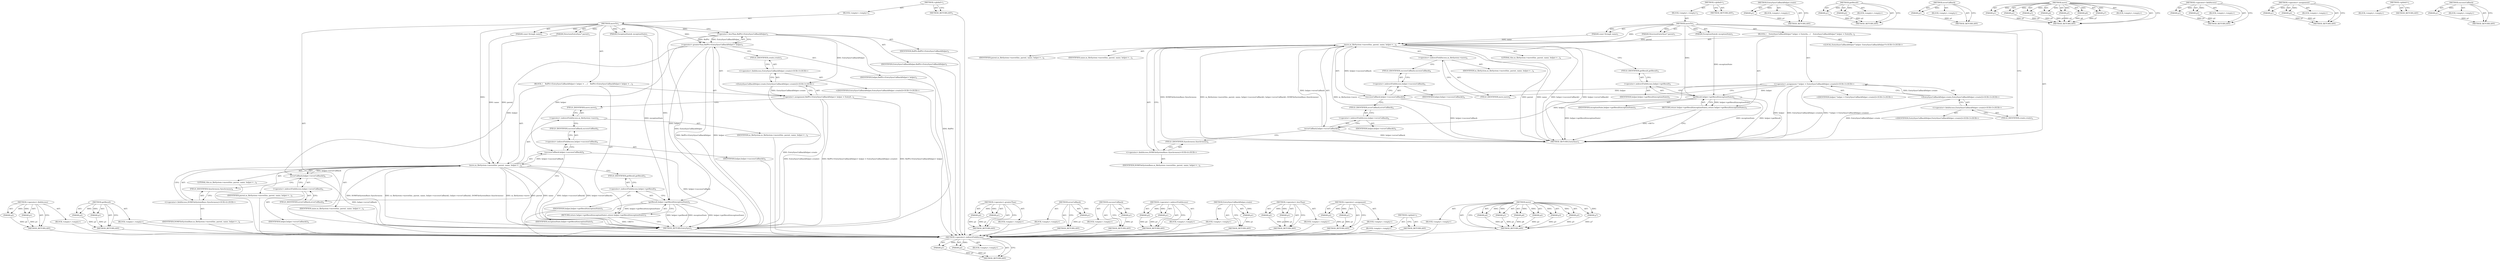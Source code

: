 digraph "successCallback" {
vulnerable_89 [label=<(METHOD,&lt;operator&gt;.fieldAccess)>];
vulnerable_90 [label=<(PARAM,p1)>];
vulnerable_91 [label=<(PARAM,p2)>];
vulnerable_92 [label=<(BLOCK,&lt;empty&gt;,&lt;empty&gt;)>];
vulnerable_93 [label=<(METHOD_RETURN,ANY)>];
vulnerable_117 [label=<(METHOD,getResult)>];
vulnerable_118 [label=<(PARAM,p1)>];
vulnerable_119 [label=<(PARAM,p2)>];
vulnerable_120 [label=<(BLOCK,&lt;empty&gt;,&lt;empty&gt;)>];
vulnerable_121 [label=<(METHOD_RETURN,ANY)>];
vulnerable_6 [label=<(METHOD,&lt;global&gt;)<SUB>1</SUB>>];
vulnerable_7 [label=<(BLOCK,&lt;empty&gt;,&lt;empty&gt;)<SUB>1</SUB>>];
vulnerable_8 [label=<(METHOD,moveTo)<SUB>1</SUB>>];
vulnerable_9 [label=<(PARAM,DirectoryEntrySync* parent)<SUB>1</SUB>>];
vulnerable_10 [label=<(PARAM,const String&amp; name)<SUB>1</SUB>>];
vulnerable_11 [label=<(PARAM,ExceptionState&amp; exceptionState)<SUB>1</SUB>>];
vulnerable_12 [label=<(BLOCK,{
    RefPtr&lt;EntrySyncCallbackHelper&gt; helper = ...,{
    RefPtr&lt;EntrySyncCallbackHelper&gt; helper = ...)<SUB>2</SUB>>];
vulnerable_13 [label=<(&lt;operator&gt;.assignment,RefPtr&lt;EntrySyncCallbackHelper&gt; helper = EntryS...)<SUB>3</SUB>>];
vulnerable_14 [label=<(&lt;operator&gt;.greaterThan,RefPtr&lt;EntrySyncCallbackHelper&gt; helper)<SUB>3</SUB>>];
vulnerable_15 [label=<(&lt;operator&gt;.lessThan,RefPtr&lt;EntrySyncCallbackHelper)<SUB>3</SUB>>];
vulnerable_16 [label=<(IDENTIFIER,RefPtr,RefPtr&lt;EntrySyncCallbackHelper)<SUB>3</SUB>>];
vulnerable_17 [label=<(IDENTIFIER,EntrySyncCallbackHelper,RefPtr&lt;EntrySyncCallbackHelper)<SUB>3</SUB>>];
vulnerable_18 [label=<(IDENTIFIER,helper,RefPtr&lt;EntrySyncCallbackHelper&gt; helper)<SUB>3</SUB>>];
vulnerable_19 [label="<(EntrySyncCallbackHelper.create,EntrySyncCallbackHelper::create())<SUB>3</SUB>>"];
vulnerable_20 [label="<(&lt;operator&gt;.fieldAccess,EntrySyncCallbackHelper::create)<SUB>3</SUB>>"];
vulnerable_21 [label="<(IDENTIFIER,EntrySyncCallbackHelper,EntrySyncCallbackHelper::create())<SUB>3</SUB>>"];
vulnerable_22 [label=<(FIELD_IDENTIFIER,create,create)<SUB>3</SUB>>];
vulnerable_23 [label=<(move,m_fileSystem-&gt;move(this, parent, name, helper-&gt;...)<SUB>4</SUB>>];
vulnerable_24 [label=<(&lt;operator&gt;.indirectFieldAccess,m_fileSystem-&gt;move)<SUB>4</SUB>>];
vulnerable_25 [label=<(IDENTIFIER,m_fileSystem,m_fileSystem-&gt;move(this, parent, name, helper-&gt;...)<SUB>4</SUB>>];
vulnerable_26 [label=<(FIELD_IDENTIFIER,move,move)<SUB>4</SUB>>];
vulnerable_27 [label=<(LITERAL,this,m_fileSystem-&gt;move(this, parent, name, helper-&gt;...)<SUB>4</SUB>>];
vulnerable_28 [label=<(IDENTIFIER,parent,m_fileSystem-&gt;move(this, parent, name, helper-&gt;...)<SUB>4</SUB>>];
vulnerable_29 [label=<(IDENTIFIER,name,m_fileSystem-&gt;move(this, parent, name, helper-&gt;...)<SUB>4</SUB>>];
vulnerable_30 [label=<(successCallback,helper-&gt;successCallback())<SUB>4</SUB>>];
vulnerable_31 [label=<(&lt;operator&gt;.indirectFieldAccess,helper-&gt;successCallback)<SUB>4</SUB>>];
vulnerable_32 [label=<(IDENTIFIER,helper,helper-&gt;successCallback())<SUB>4</SUB>>];
vulnerable_33 [label=<(FIELD_IDENTIFIER,successCallback,successCallback)<SUB>4</SUB>>];
vulnerable_34 [label=<(errorCallback,helper-&gt;errorCallback())<SUB>4</SUB>>];
vulnerable_35 [label=<(&lt;operator&gt;.indirectFieldAccess,helper-&gt;errorCallback)<SUB>4</SUB>>];
vulnerable_36 [label=<(IDENTIFIER,helper,helper-&gt;errorCallback())<SUB>4</SUB>>];
vulnerable_37 [label=<(FIELD_IDENTIFIER,errorCallback,errorCallback)<SUB>4</SUB>>];
vulnerable_38 [label="<(&lt;operator&gt;.fieldAccess,DOMFileSystemBase::Synchronous)<SUB>4</SUB>>"];
vulnerable_39 [label=<(IDENTIFIER,DOMFileSystemBase,m_fileSystem-&gt;move(this, parent, name, helper-&gt;...)<SUB>4</SUB>>];
vulnerable_40 [label=<(FIELD_IDENTIFIER,Synchronous,Synchronous)<SUB>4</SUB>>];
vulnerable_41 [label=<(RETURN,return helper-&gt;getResult(exceptionState);,return helper-&gt;getResult(exceptionState);)<SUB>5</SUB>>];
vulnerable_42 [label=<(getResult,helper-&gt;getResult(exceptionState))<SUB>5</SUB>>];
vulnerable_43 [label=<(&lt;operator&gt;.indirectFieldAccess,helper-&gt;getResult)<SUB>5</SUB>>];
vulnerable_44 [label=<(IDENTIFIER,helper,helper-&gt;getResult(exceptionState))<SUB>5</SUB>>];
vulnerable_45 [label=<(FIELD_IDENTIFIER,getResult,getResult)<SUB>5</SUB>>];
vulnerable_46 [label=<(IDENTIFIER,exceptionState,helper-&gt;getResult(exceptionState))<SUB>5</SUB>>];
vulnerable_47 [label=<(METHOD_RETURN,EntrySync)<SUB>1</SUB>>];
vulnerable_49 [label=<(METHOD_RETURN,ANY)<SUB>1</SUB>>];
vulnerable_75 [label=<(METHOD,&lt;operator&gt;.greaterThan)>];
vulnerable_76 [label=<(PARAM,p1)>];
vulnerable_77 [label=<(PARAM,p2)>];
vulnerable_78 [label=<(BLOCK,&lt;empty&gt;,&lt;empty&gt;)>];
vulnerable_79 [label=<(METHOD_RETURN,ANY)>];
vulnerable_113 [label=<(METHOD,errorCallback)>];
vulnerable_114 [label=<(PARAM,p1)>];
vulnerable_115 [label=<(BLOCK,&lt;empty&gt;,&lt;empty&gt;)>];
vulnerable_116 [label=<(METHOD_RETURN,ANY)>];
vulnerable_109 [label=<(METHOD,successCallback)>];
vulnerable_110 [label=<(PARAM,p1)>];
vulnerable_111 [label=<(BLOCK,&lt;empty&gt;,&lt;empty&gt;)>];
vulnerable_112 [label=<(METHOD_RETURN,ANY)>];
vulnerable_104 [label=<(METHOD,&lt;operator&gt;.indirectFieldAccess)>];
vulnerable_105 [label=<(PARAM,p1)>];
vulnerable_106 [label=<(PARAM,p2)>];
vulnerable_107 [label=<(BLOCK,&lt;empty&gt;,&lt;empty&gt;)>];
vulnerable_108 [label=<(METHOD_RETURN,ANY)>];
vulnerable_85 [label=<(METHOD,EntrySyncCallbackHelper.create)>];
vulnerable_86 [label=<(PARAM,p1)>];
vulnerable_87 [label=<(BLOCK,&lt;empty&gt;,&lt;empty&gt;)>];
vulnerable_88 [label=<(METHOD_RETURN,ANY)>];
vulnerable_80 [label=<(METHOD,&lt;operator&gt;.lessThan)>];
vulnerable_81 [label=<(PARAM,p1)>];
vulnerable_82 [label=<(PARAM,p2)>];
vulnerable_83 [label=<(BLOCK,&lt;empty&gt;,&lt;empty&gt;)>];
vulnerable_84 [label=<(METHOD_RETURN,ANY)>];
vulnerable_70 [label=<(METHOD,&lt;operator&gt;.assignment)>];
vulnerable_71 [label=<(PARAM,p1)>];
vulnerable_72 [label=<(PARAM,p2)>];
vulnerable_73 [label=<(BLOCK,&lt;empty&gt;,&lt;empty&gt;)>];
vulnerable_74 [label=<(METHOD_RETURN,ANY)>];
vulnerable_64 [label=<(METHOD,&lt;global&gt;)<SUB>1</SUB>>];
vulnerable_65 [label=<(BLOCK,&lt;empty&gt;,&lt;empty&gt;)>];
vulnerable_66 [label=<(METHOD_RETURN,ANY)>];
vulnerable_94 [label=<(METHOD,move)>];
vulnerable_95 [label=<(PARAM,p1)>];
vulnerable_96 [label=<(PARAM,p2)>];
vulnerable_97 [label=<(PARAM,p3)>];
vulnerable_98 [label=<(PARAM,p4)>];
vulnerable_99 [label=<(PARAM,p5)>];
vulnerable_100 [label=<(PARAM,p6)>];
vulnerable_101 [label=<(PARAM,p7)>];
vulnerable_102 [label=<(BLOCK,&lt;empty&gt;,&lt;empty&gt;)>];
vulnerable_103 [label=<(METHOD_RETURN,ANY)>];
fixed_93 [label=<(METHOD,&lt;operator&gt;.indirectFieldAccess)>];
fixed_94 [label=<(PARAM,p1)>];
fixed_95 [label=<(PARAM,p2)>];
fixed_96 [label=<(BLOCK,&lt;empty&gt;,&lt;empty&gt;)>];
fixed_97 [label=<(METHOD_RETURN,ANY)>];
fixed_6 [label=<(METHOD,&lt;global&gt;)<SUB>1</SUB>>];
fixed_7 [label=<(BLOCK,&lt;empty&gt;,&lt;empty&gt;)<SUB>1</SUB>>];
fixed_8 [label=<(METHOD,moveTo)<SUB>1</SUB>>];
fixed_9 [label=<(PARAM,DirectoryEntrySync* parent)<SUB>1</SUB>>];
fixed_10 [label=<(PARAM,const String&amp; name)<SUB>1</SUB>>];
fixed_11 [label=<(PARAM,ExceptionState&amp; exceptionState)<SUB>1</SUB>>];
fixed_12 [label=<(BLOCK,{
    EntrySyncCallbackHelper* helper = EntrySy...,{
    EntrySyncCallbackHelper* helper = EntrySy...)<SUB>2</SUB>>];
fixed_13 [label="<(LOCAL,EntrySyncCallbackHelper* helper: EntrySyncCallbackHelper*)<SUB>3</SUB>>"];
fixed_14 [label="<(&lt;operator&gt;.assignment,* helper = EntrySyncCallbackHelper::create())<SUB>3</SUB>>"];
fixed_15 [label="<(IDENTIFIER,helper,* helper = EntrySyncCallbackHelper::create())<SUB>3</SUB>>"];
fixed_16 [label="<(EntrySyncCallbackHelper.create,EntrySyncCallbackHelper::create())<SUB>3</SUB>>"];
fixed_17 [label="<(&lt;operator&gt;.fieldAccess,EntrySyncCallbackHelper::create)<SUB>3</SUB>>"];
fixed_18 [label="<(IDENTIFIER,EntrySyncCallbackHelper,EntrySyncCallbackHelper::create())<SUB>3</SUB>>"];
fixed_19 [label=<(FIELD_IDENTIFIER,create,create)<SUB>3</SUB>>];
fixed_20 [label=<(move,m_fileSystem-&gt;move(this, parent, name, helper-&gt;...)<SUB>4</SUB>>];
fixed_21 [label=<(&lt;operator&gt;.indirectFieldAccess,m_fileSystem-&gt;move)<SUB>4</SUB>>];
fixed_22 [label=<(IDENTIFIER,m_fileSystem,m_fileSystem-&gt;move(this, parent, name, helper-&gt;...)<SUB>4</SUB>>];
fixed_23 [label=<(FIELD_IDENTIFIER,move,move)<SUB>4</SUB>>];
fixed_24 [label=<(LITERAL,this,m_fileSystem-&gt;move(this, parent, name, helper-&gt;...)<SUB>4</SUB>>];
fixed_25 [label=<(IDENTIFIER,parent,m_fileSystem-&gt;move(this, parent, name, helper-&gt;...)<SUB>4</SUB>>];
fixed_26 [label=<(IDENTIFIER,name,m_fileSystem-&gt;move(this, parent, name, helper-&gt;...)<SUB>4</SUB>>];
fixed_27 [label=<(successCallback,helper-&gt;successCallback())<SUB>4</SUB>>];
fixed_28 [label=<(&lt;operator&gt;.indirectFieldAccess,helper-&gt;successCallback)<SUB>4</SUB>>];
fixed_29 [label=<(IDENTIFIER,helper,helper-&gt;successCallback())<SUB>4</SUB>>];
fixed_30 [label=<(FIELD_IDENTIFIER,successCallback,successCallback)<SUB>4</SUB>>];
fixed_31 [label=<(errorCallback,helper-&gt;errorCallback())<SUB>4</SUB>>];
fixed_32 [label=<(&lt;operator&gt;.indirectFieldAccess,helper-&gt;errorCallback)<SUB>4</SUB>>];
fixed_33 [label=<(IDENTIFIER,helper,helper-&gt;errorCallback())<SUB>4</SUB>>];
fixed_34 [label=<(FIELD_IDENTIFIER,errorCallback,errorCallback)<SUB>4</SUB>>];
fixed_35 [label="<(&lt;operator&gt;.fieldAccess,DOMFileSystemBase::Synchronous)<SUB>4</SUB>>"];
fixed_36 [label=<(IDENTIFIER,DOMFileSystemBase,m_fileSystem-&gt;move(this, parent, name, helper-&gt;...)<SUB>4</SUB>>];
fixed_37 [label=<(FIELD_IDENTIFIER,Synchronous,Synchronous)<SUB>4</SUB>>];
fixed_38 [label=<(RETURN,return helper-&gt;getResult(exceptionState);,return helper-&gt;getResult(exceptionState);)<SUB>5</SUB>>];
fixed_39 [label=<(getResult,helper-&gt;getResult(exceptionState))<SUB>5</SUB>>];
fixed_40 [label=<(&lt;operator&gt;.indirectFieldAccess,helper-&gt;getResult)<SUB>5</SUB>>];
fixed_41 [label=<(IDENTIFIER,helper,helper-&gt;getResult(exceptionState))<SUB>5</SUB>>];
fixed_42 [label=<(FIELD_IDENTIFIER,getResult,getResult)<SUB>5</SUB>>];
fixed_43 [label=<(IDENTIFIER,exceptionState,helper-&gt;getResult(exceptionState))<SUB>5</SUB>>];
fixed_44 [label=<(METHOD_RETURN,EntrySync)<SUB>1</SUB>>];
fixed_46 [label=<(METHOD_RETURN,ANY)<SUB>1</SUB>>];
fixed_74 [label=<(METHOD,EntrySyncCallbackHelper.create)>];
fixed_75 [label=<(PARAM,p1)>];
fixed_76 [label=<(BLOCK,&lt;empty&gt;,&lt;empty&gt;)>];
fixed_77 [label=<(METHOD_RETURN,ANY)>];
fixed_106 [label=<(METHOD,getResult)>];
fixed_107 [label=<(PARAM,p1)>];
fixed_108 [label=<(PARAM,p2)>];
fixed_109 [label=<(BLOCK,&lt;empty&gt;,&lt;empty&gt;)>];
fixed_110 [label=<(METHOD_RETURN,ANY)>];
fixed_102 [label=<(METHOD,errorCallback)>];
fixed_103 [label=<(PARAM,p1)>];
fixed_104 [label=<(BLOCK,&lt;empty&gt;,&lt;empty&gt;)>];
fixed_105 [label=<(METHOD_RETURN,ANY)>];
fixed_83 [label=<(METHOD,move)>];
fixed_84 [label=<(PARAM,p1)>];
fixed_85 [label=<(PARAM,p2)>];
fixed_86 [label=<(PARAM,p3)>];
fixed_87 [label=<(PARAM,p4)>];
fixed_88 [label=<(PARAM,p5)>];
fixed_89 [label=<(PARAM,p6)>];
fixed_90 [label=<(PARAM,p7)>];
fixed_91 [label=<(BLOCK,&lt;empty&gt;,&lt;empty&gt;)>];
fixed_92 [label=<(METHOD_RETURN,ANY)>];
fixed_78 [label=<(METHOD,&lt;operator&gt;.fieldAccess)>];
fixed_79 [label=<(PARAM,p1)>];
fixed_80 [label=<(PARAM,p2)>];
fixed_81 [label=<(BLOCK,&lt;empty&gt;,&lt;empty&gt;)>];
fixed_82 [label=<(METHOD_RETURN,ANY)>];
fixed_69 [label=<(METHOD,&lt;operator&gt;.assignment)>];
fixed_70 [label=<(PARAM,p1)>];
fixed_71 [label=<(PARAM,p2)>];
fixed_72 [label=<(BLOCK,&lt;empty&gt;,&lt;empty&gt;)>];
fixed_73 [label=<(METHOD_RETURN,ANY)>];
fixed_63 [label=<(METHOD,&lt;global&gt;)<SUB>1</SUB>>];
fixed_64 [label=<(BLOCK,&lt;empty&gt;,&lt;empty&gt;)>];
fixed_65 [label=<(METHOD_RETURN,ANY)>];
fixed_98 [label=<(METHOD,successCallback)>];
fixed_99 [label=<(PARAM,p1)>];
fixed_100 [label=<(BLOCK,&lt;empty&gt;,&lt;empty&gt;)>];
fixed_101 [label=<(METHOD_RETURN,ANY)>];
vulnerable_89 -> vulnerable_90  [key=0, label="AST: "];
vulnerable_89 -> vulnerable_90  [key=1, label="DDG: "];
vulnerable_89 -> vulnerable_92  [key=0, label="AST: "];
vulnerable_89 -> vulnerable_91  [key=0, label="AST: "];
vulnerable_89 -> vulnerable_91  [key=1, label="DDG: "];
vulnerable_89 -> vulnerable_93  [key=0, label="AST: "];
vulnerable_89 -> vulnerable_93  [key=1, label="CFG: "];
vulnerable_90 -> vulnerable_93  [key=0, label="DDG: p1"];
vulnerable_91 -> vulnerable_93  [key=0, label="DDG: p2"];
vulnerable_92 -> fixed_93  [key=0];
vulnerable_93 -> fixed_93  [key=0];
vulnerable_117 -> vulnerable_118  [key=0, label="AST: "];
vulnerable_117 -> vulnerable_118  [key=1, label="DDG: "];
vulnerable_117 -> vulnerable_120  [key=0, label="AST: "];
vulnerable_117 -> vulnerable_119  [key=0, label="AST: "];
vulnerable_117 -> vulnerable_119  [key=1, label="DDG: "];
vulnerable_117 -> vulnerable_121  [key=0, label="AST: "];
vulnerable_117 -> vulnerable_121  [key=1, label="CFG: "];
vulnerable_118 -> vulnerable_121  [key=0, label="DDG: p1"];
vulnerable_119 -> vulnerable_121  [key=0, label="DDG: p2"];
vulnerable_120 -> fixed_93  [key=0];
vulnerable_121 -> fixed_93  [key=0];
vulnerable_6 -> vulnerable_7  [key=0, label="AST: "];
vulnerable_6 -> vulnerable_49  [key=0, label="AST: "];
vulnerable_6 -> vulnerable_49  [key=1, label="CFG: "];
vulnerable_7 -> vulnerable_8  [key=0, label="AST: "];
vulnerable_8 -> vulnerable_9  [key=0, label="AST: "];
vulnerable_8 -> vulnerable_9  [key=1, label="DDG: "];
vulnerable_8 -> vulnerable_10  [key=0, label="AST: "];
vulnerable_8 -> vulnerable_10  [key=1, label="DDG: "];
vulnerable_8 -> vulnerable_11  [key=0, label="AST: "];
vulnerable_8 -> vulnerable_11  [key=1, label="DDG: "];
vulnerable_8 -> vulnerable_12  [key=0, label="AST: "];
vulnerable_8 -> vulnerable_47  [key=0, label="AST: "];
vulnerable_8 -> vulnerable_15  [key=0, label="CFG: "];
vulnerable_8 -> vulnerable_15  [key=1, label="DDG: "];
vulnerable_8 -> vulnerable_23  [key=0, label="DDG: "];
vulnerable_8 -> vulnerable_14  [key=0, label="DDG: "];
vulnerable_8 -> vulnerable_42  [key=0, label="DDG: "];
vulnerable_9 -> vulnerable_23  [key=0, label="DDG: parent"];
vulnerable_10 -> vulnerable_23  [key=0, label="DDG: name"];
vulnerable_11 -> vulnerable_42  [key=0, label="DDG: exceptionState"];
vulnerable_12 -> vulnerable_13  [key=0, label="AST: "];
vulnerable_12 -> vulnerable_23  [key=0, label="AST: "];
vulnerable_12 -> vulnerable_41  [key=0, label="AST: "];
vulnerable_13 -> vulnerable_14  [key=0, label="AST: "];
vulnerable_13 -> vulnerable_19  [key=0, label="AST: "];
vulnerable_13 -> vulnerable_26  [key=0, label="CFG: "];
vulnerable_13 -> vulnerable_47  [key=0, label="DDG: RefPtr&lt;EntrySyncCallbackHelper&gt; helper"];
vulnerable_13 -> vulnerable_47  [key=1, label="DDG: EntrySyncCallbackHelper::create()"];
vulnerable_13 -> vulnerable_47  [key=2, label="DDG: RefPtr&lt;EntrySyncCallbackHelper&gt; helper = EntrySyncCallbackHelper::create()"];
vulnerable_14 -> vulnerable_15  [key=0, label="AST: "];
vulnerable_14 -> vulnerable_18  [key=0, label="AST: "];
vulnerable_14 -> vulnerable_22  [key=0, label="CFG: "];
vulnerable_14 -> vulnerable_47  [key=0, label="DDG: RefPtr&lt;EntrySyncCallbackHelper"];
vulnerable_14 -> vulnerable_47  [key=1, label="DDG: helper"];
vulnerable_14 -> vulnerable_30  [key=0, label="DDG: helper"];
vulnerable_14 -> vulnerable_34  [key=0, label="DDG: helper"];
vulnerable_14 -> vulnerable_42  [key=0, label="DDG: helper"];
vulnerable_15 -> vulnerable_16  [key=0, label="AST: "];
vulnerable_15 -> vulnerable_17  [key=0, label="AST: "];
vulnerable_15 -> vulnerable_14  [key=0, label="CFG: "];
vulnerable_15 -> vulnerable_14  [key=1, label="DDG: RefPtr"];
vulnerable_15 -> vulnerable_14  [key=2, label="DDG: EntrySyncCallbackHelper"];
vulnerable_15 -> vulnerable_47  [key=0, label="DDG: EntrySyncCallbackHelper"];
vulnerable_15 -> vulnerable_47  [key=1, label="DDG: RefPtr"];
vulnerable_15 -> vulnerable_19  [key=0, label="DDG: EntrySyncCallbackHelper"];
vulnerable_16 -> fixed_93  [key=0];
vulnerable_17 -> fixed_93  [key=0];
vulnerable_18 -> fixed_93  [key=0];
vulnerable_19 -> vulnerable_20  [key=0, label="AST: "];
vulnerable_19 -> vulnerable_13  [key=0, label="CFG: "];
vulnerable_19 -> vulnerable_13  [key=1, label="DDG: EntrySyncCallbackHelper::create"];
vulnerable_19 -> vulnerable_47  [key=0, label="DDG: EntrySyncCallbackHelper::create"];
vulnerable_20 -> vulnerable_21  [key=0, label="AST: "];
vulnerable_20 -> vulnerable_22  [key=0, label="AST: "];
vulnerable_20 -> vulnerable_19  [key=0, label="CFG: "];
vulnerable_21 -> fixed_93  [key=0];
vulnerable_22 -> vulnerable_20  [key=0, label="CFG: "];
vulnerable_23 -> vulnerable_24  [key=0, label="AST: "];
vulnerable_23 -> vulnerable_27  [key=0, label="AST: "];
vulnerable_23 -> vulnerable_28  [key=0, label="AST: "];
vulnerable_23 -> vulnerable_29  [key=0, label="AST: "];
vulnerable_23 -> vulnerable_30  [key=0, label="AST: "];
vulnerable_23 -> vulnerable_34  [key=0, label="AST: "];
vulnerable_23 -> vulnerable_38  [key=0, label="AST: "];
vulnerable_23 -> vulnerable_45  [key=0, label="CFG: "];
vulnerable_23 -> vulnerable_47  [key=0, label="DDG: m_fileSystem-&gt;move"];
vulnerable_23 -> vulnerable_47  [key=1, label="DDG: parent"];
vulnerable_23 -> vulnerable_47  [key=2, label="DDG: name"];
vulnerable_23 -> vulnerable_47  [key=3, label="DDG: helper-&gt;successCallback()"];
vulnerable_23 -> vulnerable_47  [key=4, label="DDG: helper-&gt;errorCallback()"];
vulnerable_23 -> vulnerable_47  [key=5, label="DDG: DOMFileSystemBase::Synchronous"];
vulnerable_23 -> vulnerable_47  [key=6, label="DDG: m_fileSystem-&gt;move(this, parent, name, helper-&gt;successCallback(), helper-&gt;errorCallback(), DOMFileSystemBase::Synchronous)"];
vulnerable_24 -> vulnerable_25  [key=0, label="AST: "];
vulnerable_24 -> vulnerable_26  [key=0, label="AST: "];
vulnerable_24 -> vulnerable_33  [key=0, label="CFG: "];
vulnerable_25 -> fixed_93  [key=0];
vulnerable_26 -> vulnerable_24  [key=0, label="CFG: "];
vulnerable_27 -> fixed_93  [key=0];
vulnerable_28 -> fixed_93  [key=0];
vulnerable_29 -> fixed_93  [key=0];
vulnerable_30 -> vulnerable_31  [key=0, label="AST: "];
vulnerable_30 -> vulnerable_37  [key=0, label="CFG: "];
vulnerable_30 -> vulnerable_47  [key=0, label="DDG: helper-&gt;successCallback"];
vulnerable_30 -> vulnerable_23  [key=0, label="DDG: helper-&gt;successCallback"];
vulnerable_31 -> vulnerable_32  [key=0, label="AST: "];
vulnerable_31 -> vulnerable_33  [key=0, label="AST: "];
vulnerable_31 -> vulnerable_30  [key=0, label="CFG: "];
vulnerable_32 -> fixed_93  [key=0];
vulnerable_33 -> vulnerable_31  [key=0, label="CFG: "];
vulnerable_34 -> vulnerable_35  [key=0, label="AST: "];
vulnerable_34 -> vulnerable_40  [key=0, label="CFG: "];
vulnerable_34 -> vulnerable_47  [key=0, label="DDG: helper-&gt;errorCallback"];
vulnerable_34 -> vulnerable_23  [key=0, label="DDG: helper-&gt;errorCallback"];
vulnerable_35 -> vulnerable_36  [key=0, label="AST: "];
vulnerable_35 -> vulnerable_37  [key=0, label="AST: "];
vulnerable_35 -> vulnerable_34  [key=0, label="CFG: "];
vulnerable_36 -> fixed_93  [key=0];
vulnerable_37 -> vulnerable_35  [key=0, label="CFG: "];
vulnerable_38 -> vulnerable_39  [key=0, label="AST: "];
vulnerable_38 -> vulnerable_40  [key=0, label="AST: "];
vulnerable_38 -> vulnerable_23  [key=0, label="CFG: "];
vulnerable_39 -> fixed_93  [key=0];
vulnerable_40 -> vulnerable_38  [key=0, label="CFG: "];
vulnerable_41 -> vulnerable_42  [key=0, label="AST: "];
vulnerable_41 -> vulnerable_47  [key=0, label="CFG: "];
vulnerable_41 -> vulnerable_47  [key=1, label="DDG: &lt;RET&gt;"];
vulnerable_42 -> vulnerable_43  [key=0, label="AST: "];
vulnerable_42 -> vulnerable_46  [key=0, label="AST: "];
vulnerable_42 -> vulnerable_41  [key=0, label="CFG: "];
vulnerable_42 -> vulnerable_41  [key=1, label="DDG: helper-&gt;getResult(exceptionState)"];
vulnerable_42 -> vulnerable_47  [key=0, label="DDG: helper-&gt;getResult"];
vulnerable_42 -> vulnerable_47  [key=1, label="DDG: exceptionState"];
vulnerable_42 -> vulnerable_47  [key=2, label="DDG: helper-&gt;getResult(exceptionState)"];
vulnerable_43 -> vulnerable_44  [key=0, label="AST: "];
vulnerable_43 -> vulnerable_45  [key=0, label="AST: "];
vulnerable_43 -> vulnerable_42  [key=0, label="CFG: "];
vulnerable_44 -> fixed_93  [key=0];
vulnerable_45 -> vulnerable_43  [key=0, label="CFG: "];
vulnerable_46 -> fixed_93  [key=0];
vulnerable_47 -> fixed_93  [key=0];
vulnerable_49 -> fixed_93  [key=0];
vulnerable_75 -> vulnerable_76  [key=0, label="AST: "];
vulnerable_75 -> vulnerable_76  [key=1, label="DDG: "];
vulnerable_75 -> vulnerable_78  [key=0, label="AST: "];
vulnerable_75 -> vulnerable_77  [key=0, label="AST: "];
vulnerable_75 -> vulnerable_77  [key=1, label="DDG: "];
vulnerable_75 -> vulnerable_79  [key=0, label="AST: "];
vulnerable_75 -> vulnerable_79  [key=1, label="CFG: "];
vulnerable_76 -> vulnerable_79  [key=0, label="DDG: p1"];
vulnerable_77 -> vulnerable_79  [key=0, label="DDG: p2"];
vulnerable_78 -> fixed_93  [key=0];
vulnerable_79 -> fixed_93  [key=0];
vulnerable_113 -> vulnerable_114  [key=0, label="AST: "];
vulnerable_113 -> vulnerable_114  [key=1, label="DDG: "];
vulnerable_113 -> vulnerable_115  [key=0, label="AST: "];
vulnerable_113 -> vulnerable_116  [key=0, label="AST: "];
vulnerable_113 -> vulnerable_116  [key=1, label="CFG: "];
vulnerable_114 -> vulnerable_116  [key=0, label="DDG: p1"];
vulnerable_115 -> fixed_93  [key=0];
vulnerable_116 -> fixed_93  [key=0];
vulnerable_109 -> vulnerable_110  [key=0, label="AST: "];
vulnerable_109 -> vulnerable_110  [key=1, label="DDG: "];
vulnerable_109 -> vulnerable_111  [key=0, label="AST: "];
vulnerable_109 -> vulnerable_112  [key=0, label="AST: "];
vulnerable_109 -> vulnerable_112  [key=1, label="CFG: "];
vulnerable_110 -> vulnerable_112  [key=0, label="DDG: p1"];
vulnerable_111 -> fixed_93  [key=0];
vulnerable_112 -> fixed_93  [key=0];
vulnerable_104 -> vulnerable_105  [key=0, label="AST: "];
vulnerable_104 -> vulnerable_105  [key=1, label="DDG: "];
vulnerable_104 -> vulnerable_107  [key=0, label="AST: "];
vulnerable_104 -> vulnerable_106  [key=0, label="AST: "];
vulnerable_104 -> vulnerable_106  [key=1, label="DDG: "];
vulnerable_104 -> vulnerable_108  [key=0, label="AST: "];
vulnerable_104 -> vulnerable_108  [key=1, label="CFG: "];
vulnerable_105 -> vulnerable_108  [key=0, label="DDG: p1"];
vulnerable_106 -> vulnerable_108  [key=0, label="DDG: p2"];
vulnerable_107 -> fixed_93  [key=0];
vulnerable_108 -> fixed_93  [key=0];
vulnerable_85 -> vulnerable_86  [key=0, label="AST: "];
vulnerable_85 -> vulnerable_86  [key=1, label="DDG: "];
vulnerable_85 -> vulnerable_87  [key=0, label="AST: "];
vulnerable_85 -> vulnerable_88  [key=0, label="AST: "];
vulnerable_85 -> vulnerable_88  [key=1, label="CFG: "];
vulnerable_86 -> vulnerable_88  [key=0, label="DDG: p1"];
vulnerable_87 -> fixed_93  [key=0];
vulnerable_88 -> fixed_93  [key=0];
vulnerable_80 -> vulnerable_81  [key=0, label="AST: "];
vulnerable_80 -> vulnerable_81  [key=1, label="DDG: "];
vulnerable_80 -> vulnerable_83  [key=0, label="AST: "];
vulnerable_80 -> vulnerable_82  [key=0, label="AST: "];
vulnerable_80 -> vulnerable_82  [key=1, label="DDG: "];
vulnerable_80 -> vulnerable_84  [key=0, label="AST: "];
vulnerable_80 -> vulnerable_84  [key=1, label="CFG: "];
vulnerable_81 -> vulnerable_84  [key=0, label="DDG: p1"];
vulnerable_82 -> vulnerable_84  [key=0, label="DDG: p2"];
vulnerable_83 -> fixed_93  [key=0];
vulnerable_84 -> fixed_93  [key=0];
vulnerable_70 -> vulnerable_71  [key=0, label="AST: "];
vulnerable_70 -> vulnerable_71  [key=1, label="DDG: "];
vulnerable_70 -> vulnerable_73  [key=0, label="AST: "];
vulnerable_70 -> vulnerable_72  [key=0, label="AST: "];
vulnerable_70 -> vulnerable_72  [key=1, label="DDG: "];
vulnerable_70 -> vulnerable_74  [key=0, label="AST: "];
vulnerable_70 -> vulnerable_74  [key=1, label="CFG: "];
vulnerable_71 -> vulnerable_74  [key=0, label="DDG: p1"];
vulnerable_72 -> vulnerable_74  [key=0, label="DDG: p2"];
vulnerable_73 -> fixed_93  [key=0];
vulnerable_74 -> fixed_93  [key=0];
vulnerable_64 -> vulnerable_65  [key=0, label="AST: "];
vulnerable_64 -> vulnerable_66  [key=0, label="AST: "];
vulnerable_64 -> vulnerable_66  [key=1, label="CFG: "];
vulnerable_65 -> fixed_93  [key=0];
vulnerable_66 -> fixed_93  [key=0];
vulnerable_94 -> vulnerable_95  [key=0, label="AST: "];
vulnerable_94 -> vulnerable_95  [key=1, label="DDG: "];
vulnerable_94 -> vulnerable_102  [key=0, label="AST: "];
vulnerable_94 -> vulnerable_96  [key=0, label="AST: "];
vulnerable_94 -> vulnerable_96  [key=1, label="DDG: "];
vulnerable_94 -> vulnerable_103  [key=0, label="AST: "];
vulnerable_94 -> vulnerable_103  [key=1, label="CFG: "];
vulnerable_94 -> vulnerable_97  [key=0, label="AST: "];
vulnerable_94 -> vulnerable_97  [key=1, label="DDG: "];
vulnerable_94 -> vulnerable_98  [key=0, label="AST: "];
vulnerable_94 -> vulnerable_98  [key=1, label="DDG: "];
vulnerable_94 -> vulnerable_99  [key=0, label="AST: "];
vulnerable_94 -> vulnerable_99  [key=1, label="DDG: "];
vulnerable_94 -> vulnerable_100  [key=0, label="AST: "];
vulnerable_94 -> vulnerable_100  [key=1, label="DDG: "];
vulnerable_94 -> vulnerable_101  [key=0, label="AST: "];
vulnerable_94 -> vulnerable_101  [key=1, label="DDG: "];
vulnerable_95 -> vulnerable_103  [key=0, label="DDG: p1"];
vulnerable_96 -> vulnerable_103  [key=0, label="DDG: p2"];
vulnerable_97 -> vulnerable_103  [key=0, label="DDG: p3"];
vulnerable_98 -> vulnerable_103  [key=0, label="DDG: p4"];
vulnerable_99 -> vulnerable_103  [key=0, label="DDG: p5"];
vulnerable_100 -> vulnerable_103  [key=0, label="DDG: p6"];
vulnerable_101 -> vulnerable_103  [key=0, label="DDG: p7"];
vulnerable_102 -> fixed_93  [key=0];
vulnerable_103 -> fixed_93  [key=0];
fixed_93 -> fixed_94  [key=0, label="AST: "];
fixed_93 -> fixed_94  [key=1, label="DDG: "];
fixed_93 -> fixed_96  [key=0, label="AST: "];
fixed_93 -> fixed_95  [key=0, label="AST: "];
fixed_93 -> fixed_95  [key=1, label="DDG: "];
fixed_93 -> fixed_97  [key=0, label="AST: "];
fixed_93 -> fixed_97  [key=1, label="CFG: "];
fixed_94 -> fixed_97  [key=0, label="DDG: p1"];
fixed_95 -> fixed_97  [key=0, label="DDG: p2"];
fixed_6 -> fixed_7  [key=0, label="AST: "];
fixed_6 -> fixed_46  [key=0, label="AST: "];
fixed_6 -> fixed_46  [key=1, label="CFG: "];
fixed_7 -> fixed_8  [key=0, label="AST: "];
fixed_8 -> fixed_9  [key=0, label="AST: "];
fixed_8 -> fixed_9  [key=1, label="DDG: "];
fixed_8 -> fixed_10  [key=0, label="AST: "];
fixed_8 -> fixed_10  [key=1, label="DDG: "];
fixed_8 -> fixed_11  [key=0, label="AST: "];
fixed_8 -> fixed_11  [key=1, label="DDG: "];
fixed_8 -> fixed_12  [key=0, label="AST: "];
fixed_8 -> fixed_44  [key=0, label="AST: "];
fixed_8 -> fixed_19  [key=0, label="CFG: "];
fixed_8 -> fixed_20  [key=0, label="DDG: "];
fixed_8 -> fixed_39  [key=0, label="DDG: "];
fixed_9 -> fixed_20  [key=0, label="DDG: parent"];
fixed_10 -> fixed_20  [key=0, label="DDG: name"];
fixed_11 -> fixed_39  [key=0, label="DDG: exceptionState"];
fixed_12 -> fixed_13  [key=0, label="AST: "];
fixed_12 -> fixed_14  [key=0, label="AST: "];
fixed_12 -> fixed_20  [key=0, label="AST: "];
fixed_12 -> fixed_38  [key=0, label="AST: "];
fixed_14 -> fixed_15  [key=0, label="AST: "];
fixed_14 -> fixed_16  [key=0, label="AST: "];
fixed_14 -> fixed_23  [key=0, label="CFG: "];
fixed_14 -> fixed_44  [key=0, label="DDG: helper"];
fixed_14 -> fixed_44  [key=1, label="DDG: EntrySyncCallbackHelper::create()"];
fixed_14 -> fixed_44  [key=2, label="DDG: * helper = EntrySyncCallbackHelper::create()"];
fixed_14 -> fixed_27  [key=0, label="DDG: helper"];
fixed_14 -> fixed_31  [key=0, label="DDG: helper"];
fixed_14 -> fixed_39  [key=0, label="DDG: helper"];
fixed_16 -> fixed_17  [key=0, label="AST: "];
fixed_16 -> fixed_14  [key=0, label="CFG: "];
fixed_16 -> fixed_14  [key=1, label="DDG: EntrySyncCallbackHelper::create"];
fixed_16 -> fixed_44  [key=0, label="DDG: EntrySyncCallbackHelper::create"];
fixed_17 -> fixed_18  [key=0, label="AST: "];
fixed_17 -> fixed_19  [key=0, label="AST: "];
fixed_17 -> fixed_16  [key=0, label="CFG: "];
fixed_19 -> fixed_17  [key=0, label="CFG: "];
fixed_20 -> fixed_21  [key=0, label="AST: "];
fixed_20 -> fixed_24  [key=0, label="AST: "];
fixed_20 -> fixed_25  [key=0, label="AST: "];
fixed_20 -> fixed_26  [key=0, label="AST: "];
fixed_20 -> fixed_27  [key=0, label="AST: "];
fixed_20 -> fixed_31  [key=0, label="AST: "];
fixed_20 -> fixed_35  [key=0, label="AST: "];
fixed_20 -> fixed_42  [key=0, label="CFG: "];
fixed_20 -> fixed_44  [key=0, label="DDG: m_fileSystem-&gt;move"];
fixed_20 -> fixed_44  [key=1, label="DDG: parent"];
fixed_20 -> fixed_44  [key=2, label="DDG: name"];
fixed_20 -> fixed_44  [key=3, label="DDG: helper-&gt;successCallback()"];
fixed_20 -> fixed_44  [key=4, label="DDG: helper-&gt;errorCallback()"];
fixed_20 -> fixed_44  [key=5, label="DDG: DOMFileSystemBase::Synchronous"];
fixed_20 -> fixed_44  [key=6, label="DDG: m_fileSystem-&gt;move(this, parent, name, helper-&gt;successCallback(), helper-&gt;errorCallback(), DOMFileSystemBase::Synchronous)"];
fixed_21 -> fixed_22  [key=0, label="AST: "];
fixed_21 -> fixed_23  [key=0, label="AST: "];
fixed_21 -> fixed_30  [key=0, label="CFG: "];
fixed_23 -> fixed_21  [key=0, label="CFG: "];
fixed_27 -> fixed_28  [key=0, label="AST: "];
fixed_27 -> fixed_34  [key=0, label="CFG: "];
fixed_27 -> fixed_44  [key=0, label="DDG: helper-&gt;successCallback"];
fixed_27 -> fixed_20  [key=0, label="DDG: helper-&gt;successCallback"];
fixed_28 -> fixed_29  [key=0, label="AST: "];
fixed_28 -> fixed_30  [key=0, label="AST: "];
fixed_28 -> fixed_27  [key=0, label="CFG: "];
fixed_30 -> fixed_28  [key=0, label="CFG: "];
fixed_31 -> fixed_32  [key=0, label="AST: "];
fixed_31 -> fixed_37  [key=0, label="CFG: "];
fixed_31 -> fixed_44  [key=0, label="DDG: helper-&gt;errorCallback"];
fixed_31 -> fixed_20  [key=0, label="DDG: helper-&gt;errorCallback"];
fixed_32 -> fixed_33  [key=0, label="AST: "];
fixed_32 -> fixed_34  [key=0, label="AST: "];
fixed_32 -> fixed_31  [key=0, label="CFG: "];
fixed_34 -> fixed_32  [key=0, label="CFG: "];
fixed_35 -> fixed_36  [key=0, label="AST: "];
fixed_35 -> fixed_37  [key=0, label="AST: "];
fixed_35 -> fixed_20  [key=0, label="CFG: "];
fixed_37 -> fixed_35  [key=0, label="CFG: "];
fixed_38 -> fixed_39  [key=0, label="AST: "];
fixed_38 -> fixed_44  [key=0, label="CFG: "];
fixed_38 -> fixed_44  [key=1, label="DDG: &lt;RET&gt;"];
fixed_39 -> fixed_40  [key=0, label="AST: "];
fixed_39 -> fixed_43  [key=0, label="AST: "];
fixed_39 -> fixed_38  [key=0, label="CFG: "];
fixed_39 -> fixed_38  [key=1, label="DDG: helper-&gt;getResult(exceptionState)"];
fixed_39 -> fixed_44  [key=0, label="DDG: helper-&gt;getResult"];
fixed_39 -> fixed_44  [key=1, label="DDG: exceptionState"];
fixed_39 -> fixed_44  [key=2, label="DDG: helper-&gt;getResult(exceptionState)"];
fixed_40 -> fixed_41  [key=0, label="AST: "];
fixed_40 -> fixed_42  [key=0, label="AST: "];
fixed_40 -> fixed_39  [key=0, label="CFG: "];
fixed_42 -> fixed_40  [key=0, label="CFG: "];
fixed_74 -> fixed_75  [key=0, label="AST: "];
fixed_74 -> fixed_75  [key=1, label="DDG: "];
fixed_74 -> fixed_76  [key=0, label="AST: "];
fixed_74 -> fixed_77  [key=0, label="AST: "];
fixed_74 -> fixed_77  [key=1, label="CFG: "];
fixed_75 -> fixed_77  [key=0, label="DDG: p1"];
fixed_106 -> fixed_107  [key=0, label="AST: "];
fixed_106 -> fixed_107  [key=1, label="DDG: "];
fixed_106 -> fixed_109  [key=0, label="AST: "];
fixed_106 -> fixed_108  [key=0, label="AST: "];
fixed_106 -> fixed_108  [key=1, label="DDG: "];
fixed_106 -> fixed_110  [key=0, label="AST: "];
fixed_106 -> fixed_110  [key=1, label="CFG: "];
fixed_107 -> fixed_110  [key=0, label="DDG: p1"];
fixed_108 -> fixed_110  [key=0, label="DDG: p2"];
fixed_102 -> fixed_103  [key=0, label="AST: "];
fixed_102 -> fixed_103  [key=1, label="DDG: "];
fixed_102 -> fixed_104  [key=0, label="AST: "];
fixed_102 -> fixed_105  [key=0, label="AST: "];
fixed_102 -> fixed_105  [key=1, label="CFG: "];
fixed_103 -> fixed_105  [key=0, label="DDG: p1"];
fixed_83 -> fixed_84  [key=0, label="AST: "];
fixed_83 -> fixed_84  [key=1, label="DDG: "];
fixed_83 -> fixed_91  [key=0, label="AST: "];
fixed_83 -> fixed_85  [key=0, label="AST: "];
fixed_83 -> fixed_85  [key=1, label="DDG: "];
fixed_83 -> fixed_92  [key=0, label="AST: "];
fixed_83 -> fixed_92  [key=1, label="CFG: "];
fixed_83 -> fixed_86  [key=0, label="AST: "];
fixed_83 -> fixed_86  [key=1, label="DDG: "];
fixed_83 -> fixed_87  [key=0, label="AST: "];
fixed_83 -> fixed_87  [key=1, label="DDG: "];
fixed_83 -> fixed_88  [key=0, label="AST: "];
fixed_83 -> fixed_88  [key=1, label="DDG: "];
fixed_83 -> fixed_89  [key=0, label="AST: "];
fixed_83 -> fixed_89  [key=1, label="DDG: "];
fixed_83 -> fixed_90  [key=0, label="AST: "];
fixed_83 -> fixed_90  [key=1, label="DDG: "];
fixed_84 -> fixed_92  [key=0, label="DDG: p1"];
fixed_85 -> fixed_92  [key=0, label="DDG: p2"];
fixed_86 -> fixed_92  [key=0, label="DDG: p3"];
fixed_87 -> fixed_92  [key=0, label="DDG: p4"];
fixed_88 -> fixed_92  [key=0, label="DDG: p5"];
fixed_89 -> fixed_92  [key=0, label="DDG: p6"];
fixed_90 -> fixed_92  [key=0, label="DDG: p7"];
fixed_78 -> fixed_79  [key=0, label="AST: "];
fixed_78 -> fixed_79  [key=1, label="DDG: "];
fixed_78 -> fixed_81  [key=0, label="AST: "];
fixed_78 -> fixed_80  [key=0, label="AST: "];
fixed_78 -> fixed_80  [key=1, label="DDG: "];
fixed_78 -> fixed_82  [key=0, label="AST: "];
fixed_78 -> fixed_82  [key=1, label="CFG: "];
fixed_79 -> fixed_82  [key=0, label="DDG: p1"];
fixed_80 -> fixed_82  [key=0, label="DDG: p2"];
fixed_69 -> fixed_70  [key=0, label="AST: "];
fixed_69 -> fixed_70  [key=1, label="DDG: "];
fixed_69 -> fixed_72  [key=0, label="AST: "];
fixed_69 -> fixed_71  [key=0, label="AST: "];
fixed_69 -> fixed_71  [key=1, label="DDG: "];
fixed_69 -> fixed_73  [key=0, label="AST: "];
fixed_69 -> fixed_73  [key=1, label="CFG: "];
fixed_70 -> fixed_73  [key=0, label="DDG: p1"];
fixed_71 -> fixed_73  [key=0, label="DDG: p2"];
fixed_63 -> fixed_64  [key=0, label="AST: "];
fixed_63 -> fixed_65  [key=0, label="AST: "];
fixed_63 -> fixed_65  [key=1, label="CFG: "];
fixed_98 -> fixed_99  [key=0, label="AST: "];
fixed_98 -> fixed_99  [key=1, label="DDG: "];
fixed_98 -> fixed_100  [key=0, label="AST: "];
fixed_98 -> fixed_101  [key=0, label="AST: "];
fixed_98 -> fixed_101  [key=1, label="CFG: "];
fixed_99 -> fixed_101  [key=0, label="DDG: p1"];
}
